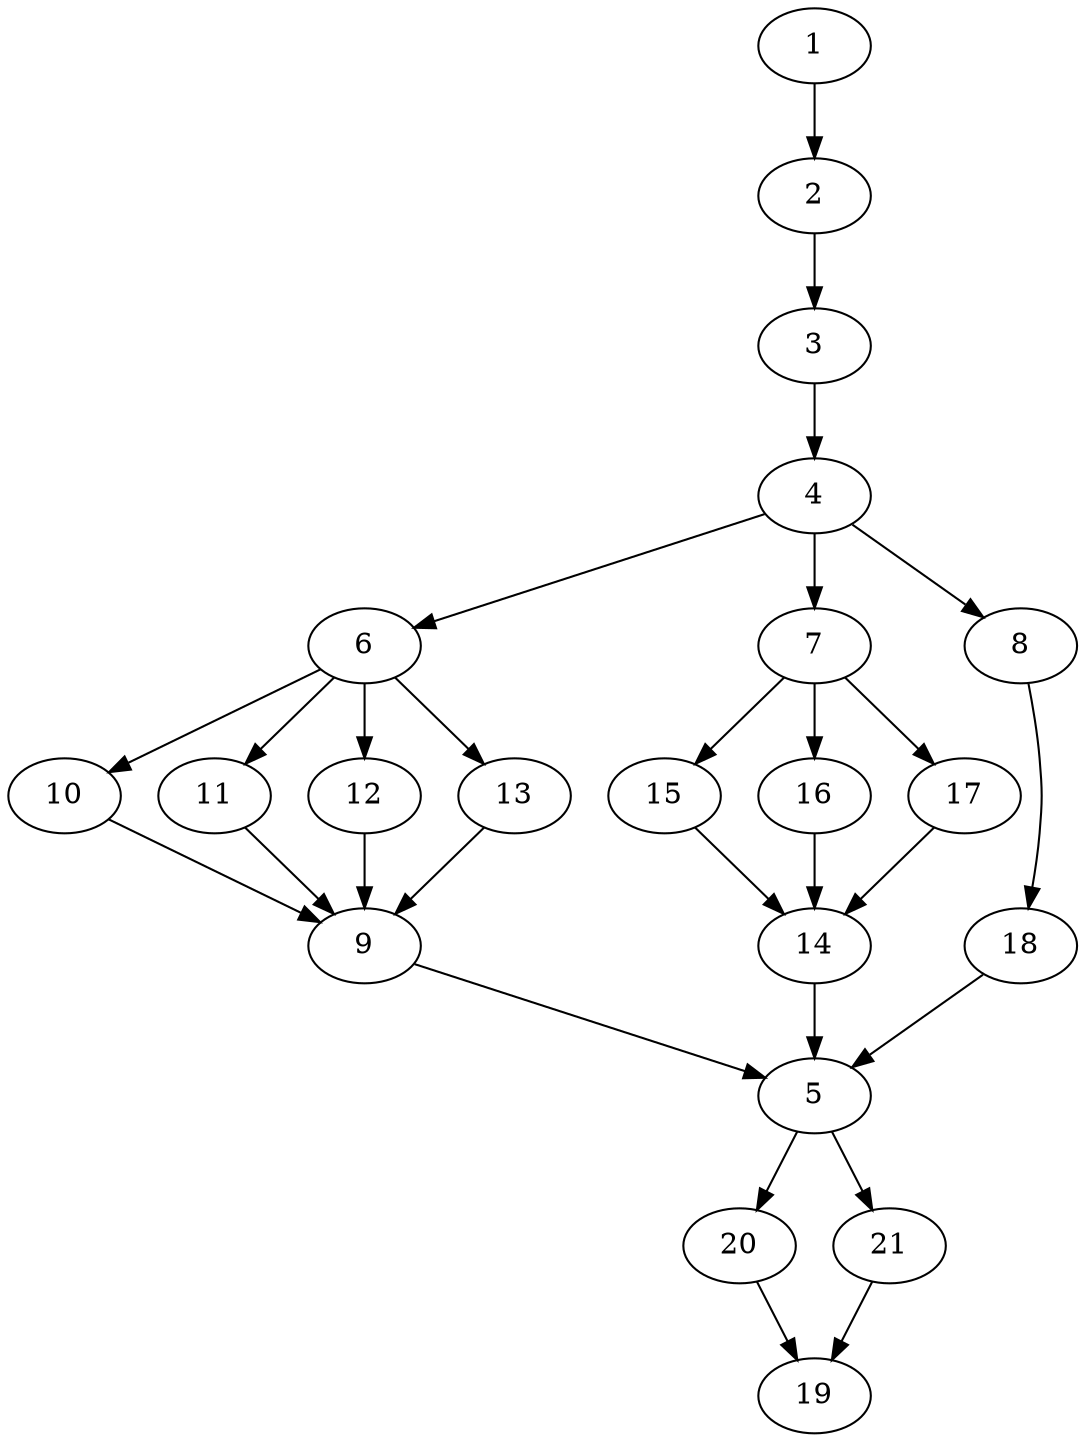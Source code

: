digraph "SeriesParallel-MaxBf-5_Nodes_21_CCR_0.10_WeightType_Random" {
	1	 [Processor=0,Start=0,Weight=82];
	2	 [Processor=0,Start=82,Weight=41];
	1 -> 2	 [Weight=10];
	3	 [Processor=0,Start=123,Weight=96];
	2 -> 3	 [Weight=2];
	4	 [Processor=0,Start=219,Weight=96];
	3 -> 4	 [Weight=2];
	6	 [Processor=1,Start=325,Weight=41];
	4 -> 6	 [Weight=10];
	7	 [Processor=0,Start=315,Weight=82];
	4 -> 7	 [Weight=6];
	8	 [Processor=1,Start=366,Weight=96];
	4 -> 8	 [Weight=5];
	5	 [Processor=0,Start=590,Weight=82];
	20	 [Processor=1,Start=682,Weight=27];
	5 -> 20	 [Weight=10];
	21	 [Processor=0,Start=672,Weight=69];
	5 -> 21	 [Weight=7];
	10	 [Processor=1,Start=462,Weight=69];
	6 -> 10	 [Weight=2];
	11	 [Processor=2,Start=372,Weight=55];
	6 -> 11	 [Weight=6];
	12	 [Processor=3,Start=374,Weight=137];
	6 -> 12	 [Weight=8];
	13	 [Processor=2,Start=427,Weight=55];
	6 -> 13	 [Weight=3];
	15	 [Processor=2,Start=482,Weight=27];
	7 -> 15	 [Weight=9];
	16	 [Processor=4,Start=403,Weight=96];
	7 -> 16	 [Weight=6];
	17	 [Processor=0,Start=397,Weight=124];
	7 -> 17	 [Weight=5];
	18	 [Processor=5,Start=466,Weight=96];
	8 -> 18	 [Weight=4];
	9	 [Processor=1,Start=531,Weight=41];
	9 -> 5	 [Weight=6];
	10 -> 9	 [Weight=6];
	11 -> 9	 [Weight=3];
	12 -> 9	 [Weight=2];
	13 -> 9	 [Weight=4];
	14	 [Processor=0,Start=521,Weight=69];
	14 -> 5	 [Weight=5];
	15 -> 14	 [Weight=3];
	16 -> 14	 [Weight=10];
	17 -> 14	 [Weight=3];
	18 -> 5	 [Weight=2];
	19	 [Processor=0,Start=741,Weight=55];
	20 -> 19	 [Weight=5];
	21 -> 19	 [Weight=10];
}
